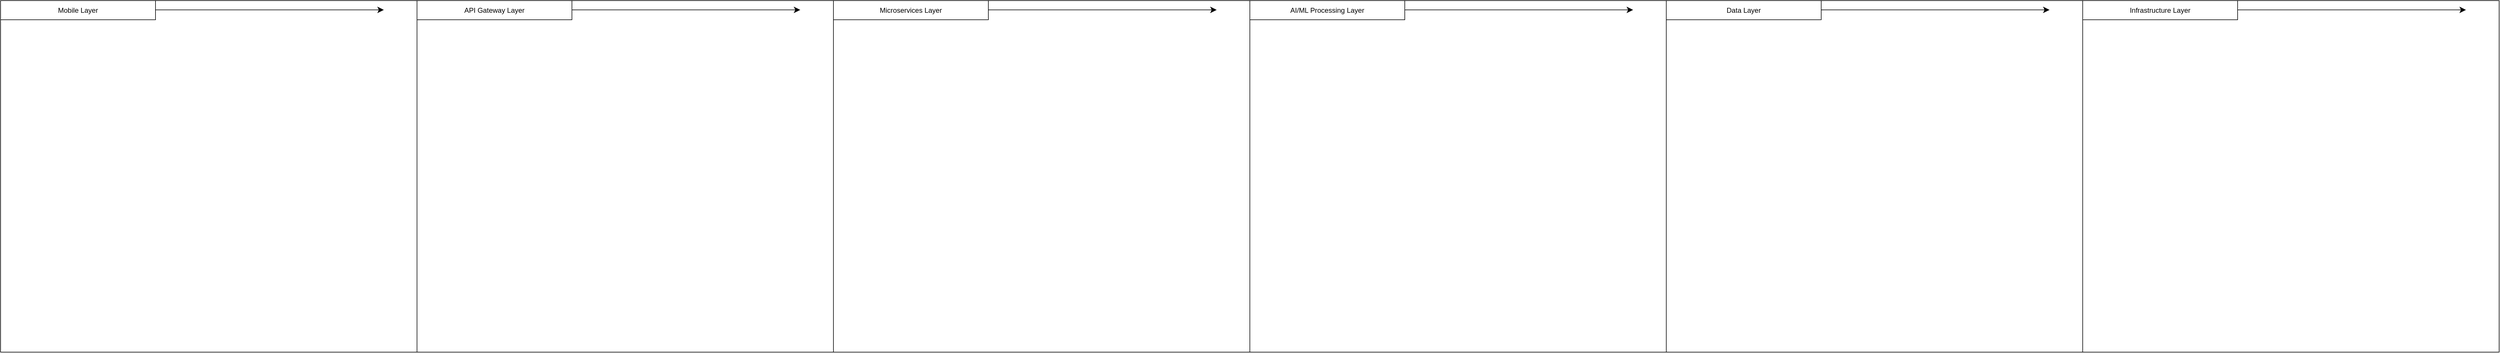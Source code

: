 <mxfile version="28.2.0">
  <diagram name="Page-1" id="or6Wmy1F4mfHQvreYG1z">
    <mxGraphModel dx="1630" dy="1015" grid="0" gridSize="10" guides="1" tooltips="1" connect="1" arrows="1" fold="1" page="0" pageScale="1" pageWidth="850" pageHeight="1100" math="0" shadow="0">
      <root>
        <mxCell id="0" />
        <mxCell id="1" parent="0" />
        <mxCell id="-z-HuNJIueqmxbGfs1E_-6" value="" style="rounded=0;whiteSpace=wrap;html=1;" vertex="1" parent="1">
          <mxGeometry x="3193" y="-104" width="715" height="605" as="geometry" />
        </mxCell>
        <mxCell id="-z-HuNJIueqmxbGfs1E_-5" value="" style="rounded=0;whiteSpace=wrap;html=1;" vertex="1" parent="1">
          <mxGeometry x="2478" y="-104" width="715" height="605" as="geometry" />
        </mxCell>
        <mxCell id="-z-HuNJIueqmxbGfs1E_-4" value="" style="rounded=0;whiteSpace=wrap;html=1;" vertex="1" parent="1">
          <mxGeometry x="1763" y="-104" width="715" height="605" as="geometry" />
        </mxCell>
        <mxCell id="-z-HuNJIueqmxbGfs1E_-3" value="" style="rounded=0;whiteSpace=wrap;html=1;" vertex="1" parent="1">
          <mxGeometry x="1048" y="-104" width="715" height="605" as="geometry" />
        </mxCell>
        <mxCell id="-z-HuNJIueqmxbGfs1E_-2" value="" style="rounded=0;whiteSpace=wrap;html=1;" vertex="1" parent="1">
          <mxGeometry x="333" y="-104" width="715" height="605" as="geometry" />
        </mxCell>
        <mxCell id="-z-HuNJIueqmxbGfs1E_-1" value="" style="rounded=0;whiteSpace=wrap;html=1;" vertex="1" parent="1">
          <mxGeometry x="-382" y="-104" width="715" height="605" as="geometry" />
        </mxCell>
        <mxCell id="-z-HuNJIueqmxbGfs1E_-7" value="Mobile Layer" style="rounded=0;whiteSpace=wrap;html=1;" vertex="1" parent="1">
          <mxGeometry x="-382" y="-104" width="266" height="33" as="geometry" />
        </mxCell>
        <mxCell id="-z-HuNJIueqmxbGfs1E_-8" value="API Gateway Layer" style="rounded=0;whiteSpace=wrap;html=1;" vertex="1" parent="1">
          <mxGeometry x="333" y="-104" width="266" height="33" as="geometry" />
        </mxCell>
        <mxCell id="-z-HuNJIueqmxbGfs1E_-9" value="Microservices Layer" style="rounded=0;whiteSpace=wrap;html=1;" vertex="1" parent="1">
          <mxGeometry x="1048" y="-104" width="266" height="33" as="geometry" />
        </mxCell>
        <mxCell id="-z-HuNJIueqmxbGfs1E_-10" value="AI/ML Processing Layer" style="rounded=0;whiteSpace=wrap;html=1;" vertex="1" parent="1">
          <mxGeometry x="1763" y="-104" width="266" height="33" as="geometry" />
        </mxCell>
        <mxCell id="-z-HuNJIueqmxbGfs1E_-11" value="Data Layer" style="rounded=0;whiteSpace=wrap;html=1;" vertex="1" parent="1">
          <mxGeometry x="2478" y="-104" width="266" height="33" as="geometry" />
        </mxCell>
        <mxCell id="-z-HuNJIueqmxbGfs1E_-12" value="Infrastructure Layer" style="rounded=0;whiteSpace=wrap;html=1;" vertex="1" parent="1">
          <mxGeometry x="3193" y="-104" width="266" height="33" as="geometry" />
        </mxCell>
        <mxCell id="-z-HuNJIueqmxbGfs1E_-13" value="" style="endArrow=classic;html=1;rounded=0;fontSize=12;startSize=8;endSize=8;curved=1;" edge="1" parent="1" source="-z-HuNJIueqmxbGfs1E_-1" target="-z-HuNJIueqmxbGfs1E_-2">
          <mxGeometry width="50" height="50" relative="1" as="geometry">
            <mxPoint x="558" y="186" as="sourcePoint" />
            <mxPoint x="608" y="136" as="targetPoint" />
          </mxGeometry>
        </mxCell>
        <mxCell id="-z-HuNJIueqmxbGfs1E_-14" value="" style="endArrow=classic;html=1;rounded=0;fontSize=12;startSize=8;endSize=8;curved=1;" edge="1" parent="1">
          <mxGeometry width="50" height="50" relative="1" as="geometry">
            <mxPoint x="-116" y="-88" as="sourcePoint" />
            <mxPoint x="276" y="-88" as="targetPoint" />
          </mxGeometry>
        </mxCell>
        <mxCell id="-z-HuNJIueqmxbGfs1E_-15" value="" style="endArrow=classic;html=1;rounded=0;fontSize=12;startSize=8;endSize=8;curved=1;" edge="1" parent="1">
          <mxGeometry width="50" height="50" relative="1" as="geometry">
            <mxPoint x="599" y="-88" as="sourcePoint" />
            <mxPoint x="991" y="-88" as="targetPoint" />
          </mxGeometry>
        </mxCell>
        <mxCell id="-z-HuNJIueqmxbGfs1E_-16" value="" style="endArrow=classic;html=1;rounded=0;fontSize=12;startSize=8;endSize=8;curved=1;" edge="1" parent="1">
          <mxGeometry width="50" height="50" relative="1" as="geometry">
            <mxPoint x="1314" y="-88" as="sourcePoint" />
            <mxPoint x="1706" y="-88" as="targetPoint" />
          </mxGeometry>
        </mxCell>
        <mxCell id="-z-HuNJIueqmxbGfs1E_-17" value="" style="endArrow=classic;html=1;rounded=0;fontSize=12;startSize=8;endSize=8;curved=1;" edge="1" parent="1">
          <mxGeometry width="50" height="50" relative="1" as="geometry">
            <mxPoint x="2029" y="-88" as="sourcePoint" />
            <mxPoint x="2421" y="-88" as="targetPoint" />
          </mxGeometry>
        </mxCell>
        <mxCell id="-z-HuNJIueqmxbGfs1E_-19" value="" style="endArrow=classic;html=1;rounded=0;fontSize=12;startSize=8;endSize=8;curved=1;" edge="1" parent="1">
          <mxGeometry width="50" height="50" relative="1" as="geometry">
            <mxPoint x="2744" y="-88" as="sourcePoint" />
            <mxPoint x="3136" y="-88" as="targetPoint" />
          </mxGeometry>
        </mxCell>
        <mxCell id="-z-HuNJIueqmxbGfs1E_-20" value="" style="endArrow=classic;html=1;rounded=0;fontSize=12;startSize=8;endSize=8;curved=1;" edge="1" parent="1">
          <mxGeometry width="50" height="50" relative="1" as="geometry">
            <mxPoint x="3459" y="-88" as="sourcePoint" />
            <mxPoint x="3851" y="-88" as="targetPoint" />
          </mxGeometry>
        </mxCell>
      </root>
    </mxGraphModel>
  </diagram>
</mxfile>
